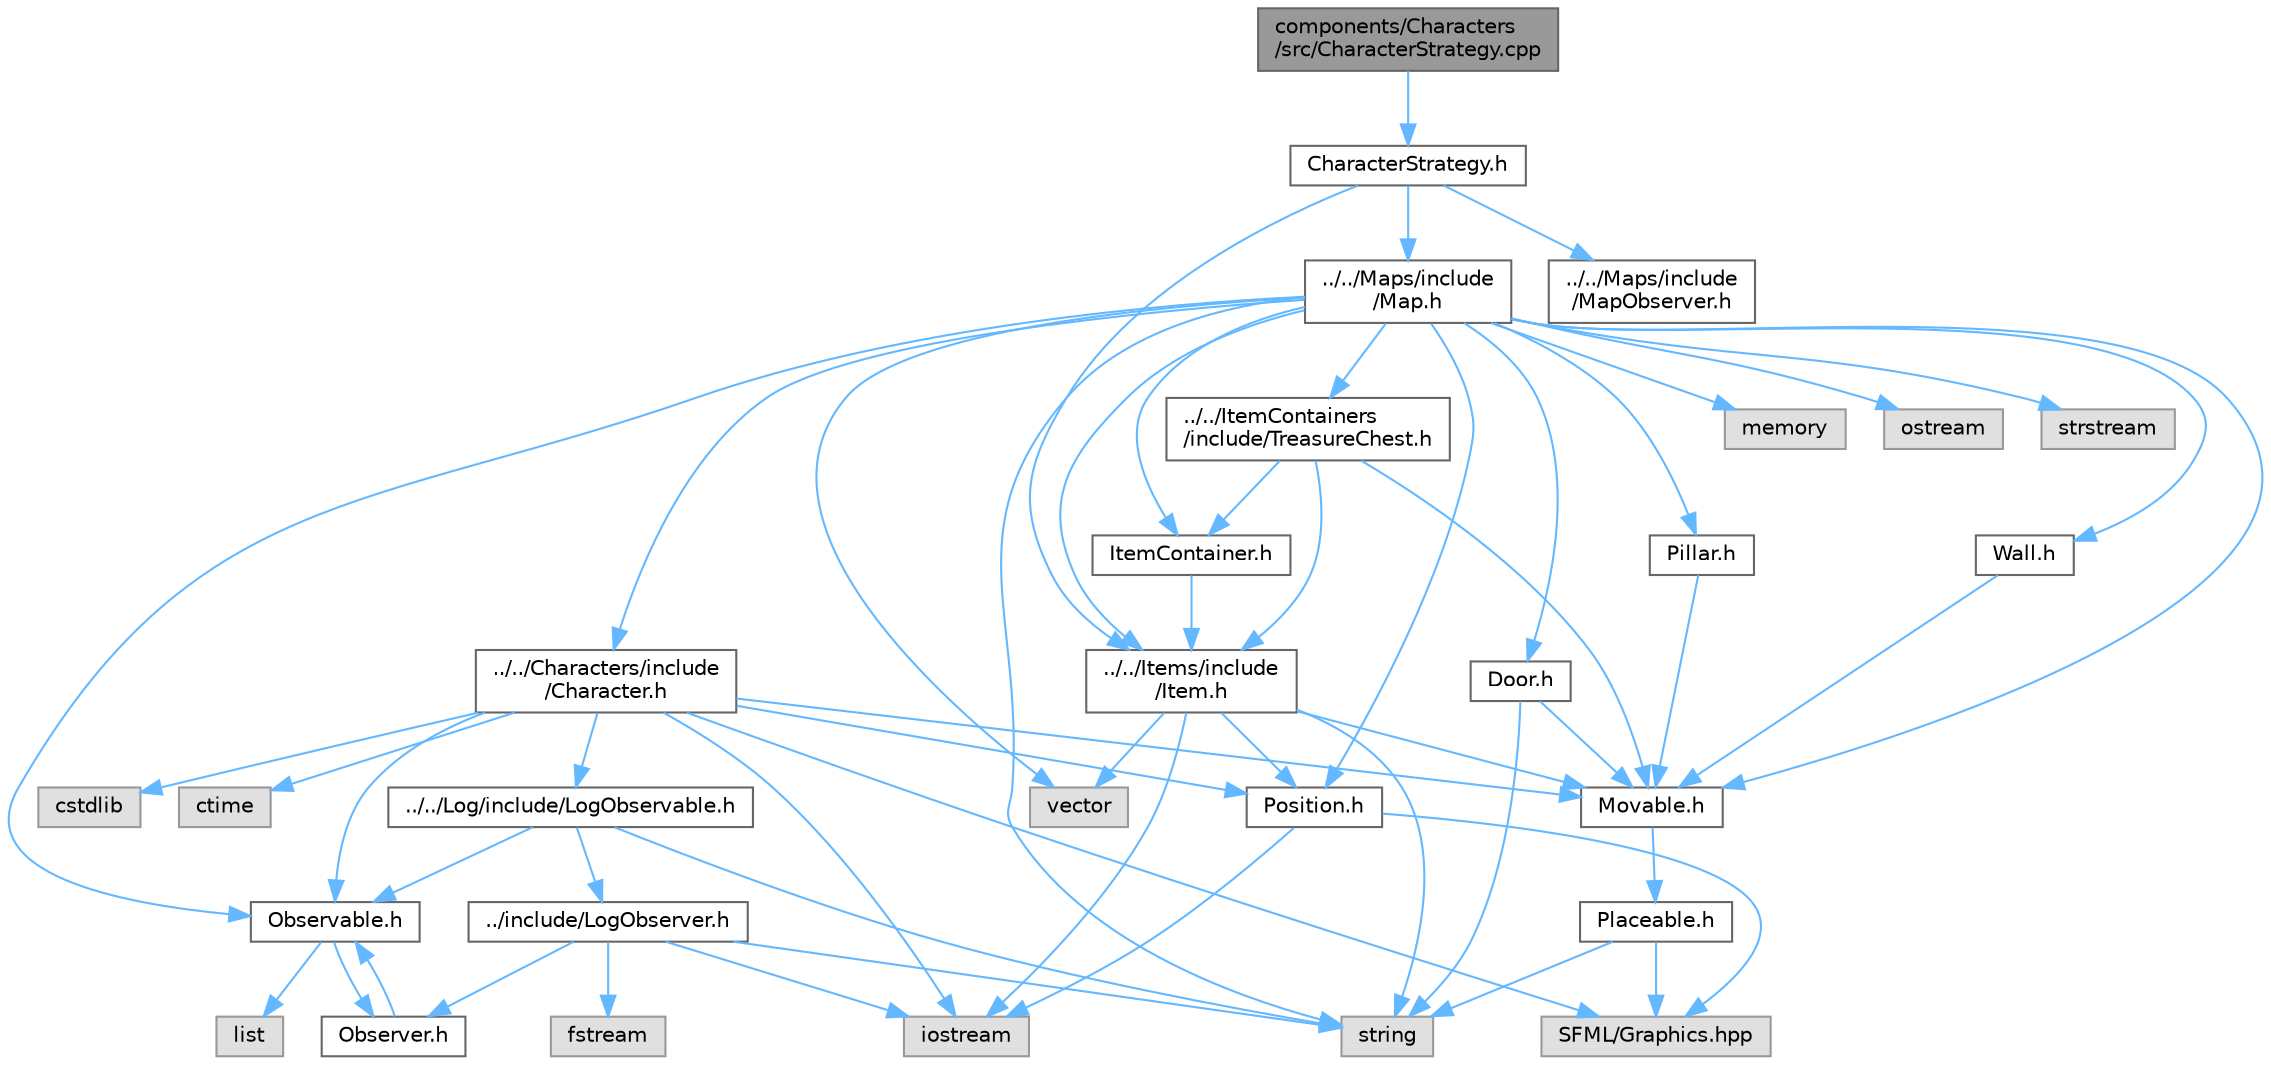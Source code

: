 digraph "components/Characters/src/CharacterStrategy.cpp"
{
 // LATEX_PDF_SIZE
  bgcolor="transparent";
  edge [fontname=Helvetica,fontsize=10,labelfontname=Helvetica,labelfontsize=10];
  node [fontname=Helvetica,fontsize=10,shape=box,height=0.2,width=0.4];
  Node1 [id="Node000001",label="components/Characters\l/src/CharacterStrategy.cpp",height=0.2,width=0.4,color="gray40", fillcolor="grey60", style="filled", fontcolor="black",tooltip=" "];
  Node1 -> Node2 [id="edge56_Node000001_Node000002",color="steelblue1",style="solid",tooltip=" "];
  Node2 [id="Node000002",label="CharacterStrategy.h",height=0.2,width=0.4,color="grey40", fillcolor="white", style="filled",URL="$_character_strategy_8h_source.html",tooltip=" "];
  Node2 -> Node3 [id="edge57_Node000002_Node000003",color="steelblue1",style="solid",tooltip=" "];
  Node3 [id="Node000003",label="../../Items/include\l/Item.h",height=0.2,width=0.4,color="grey40", fillcolor="white", style="filled",URL="$_item_8h.html",tooltip=" "];
  Node3 -> Node4 [id="edge58_Node000003_Node000004",color="steelblue1",style="solid",tooltip=" "];
  Node4 [id="Node000004",label="iostream",height=0.2,width=0.4,color="grey60", fillcolor="#E0E0E0", style="filled",tooltip=" "];
  Node3 -> Node5 [id="edge59_Node000003_Node000005",color="steelblue1",style="solid",tooltip=" "];
  Node5 [id="Node000005",label="string",height=0.2,width=0.4,color="grey60", fillcolor="#E0E0E0", style="filled",tooltip=" "];
  Node3 -> Node6 [id="edge60_Node000003_Node000006",color="steelblue1",style="solid",tooltip=" "];
  Node6 [id="Node000006",label="Movable.h",height=0.2,width=0.4,color="grey40", fillcolor="white", style="filled",URL="$_movable_8h_source.html",tooltip=" "];
  Node6 -> Node7 [id="edge61_Node000006_Node000007",color="steelblue1",style="solid",tooltip=" "];
  Node7 [id="Node000007",label="Placeable.h",height=0.2,width=0.4,color="grey40", fillcolor="white", style="filled",URL="$_placeable_8h_source.html",tooltip=" "];
  Node7 -> Node8 [id="edge62_Node000007_Node000008",color="steelblue1",style="solid",tooltip=" "];
  Node8 [id="Node000008",label="SFML/Graphics.hpp",height=0.2,width=0.4,color="grey60", fillcolor="#E0E0E0", style="filled",tooltip=" "];
  Node7 -> Node5 [id="edge63_Node000007_Node000005",color="steelblue1",style="solid",tooltip=" "];
  Node3 -> Node9 [id="edge64_Node000003_Node000009",color="steelblue1",style="solid",tooltip=" "];
  Node9 [id="Node000009",label="Position.h",height=0.2,width=0.4,color="grey40", fillcolor="white", style="filled",URL="$_position_8h_source.html",tooltip=" "];
  Node9 -> Node4 [id="edge65_Node000009_Node000004",color="steelblue1",style="solid",tooltip=" "];
  Node9 -> Node8 [id="edge66_Node000009_Node000008",color="steelblue1",style="solid",tooltip=" "];
  Node3 -> Node10 [id="edge67_Node000003_Node000010",color="steelblue1",style="solid",tooltip=" "];
  Node10 [id="Node000010",label="vector",height=0.2,width=0.4,color="grey60", fillcolor="#E0E0E0", style="filled",tooltip=" "];
  Node2 -> Node11 [id="edge68_Node000002_Node000011",color="steelblue1",style="solid",tooltip=" "];
  Node11 [id="Node000011",label="../../Maps/include\l/Map.h",height=0.2,width=0.4,color="grey40", fillcolor="white", style="filled",URL="$_map_8h.html",tooltip="This file contains the declaration of the Map class and related structures and aliases."];
  Node11 -> Node12 [id="edge69_Node000011_Node000012",color="steelblue1",style="solid",tooltip=" "];
  Node12 [id="Node000012",label="../../Characters/include\l/Character.h",height=0.2,width=0.4,color="grey40", fillcolor="white", style="filled",URL="$_character_8h.html",tooltip="this file contains the declaration of the character class and related structures aliases @detail"];
  Node12 -> Node6 [id="edge70_Node000012_Node000006",color="steelblue1",style="solid",tooltip=" "];
  Node12 -> Node9 [id="edge71_Node000012_Node000009",color="steelblue1",style="solid",tooltip=" "];
  Node12 -> Node13 [id="edge72_Node000012_Node000013",color="steelblue1",style="solid",tooltip=" "];
  Node13 [id="Node000013",label="../../Log/include/LogObservable.h",height=0.2,width=0.4,color="grey40", fillcolor="white", style="filled",URL="$_log_observable_8h.html",tooltip="This file contains the declaration of the LogObservable class."];
  Node13 -> Node14 [id="edge73_Node000013_Node000014",color="steelblue1",style="solid",tooltip=" "];
  Node14 [id="Node000014",label="Observable.h",height=0.2,width=0.4,color="grey40", fillcolor="white", style="filled",URL="$_observable_8h_source.html",tooltip=" "];
  Node14 -> Node15 [id="edge74_Node000014_Node000015",color="steelblue1",style="solid",tooltip=" "];
  Node15 [id="Node000015",label="Observer.h",height=0.2,width=0.4,color="grey40", fillcolor="white", style="filled",URL="$_observer_8h.html",tooltip=" "];
  Node15 -> Node14 [id="edge75_Node000015_Node000014",color="steelblue1",style="solid",tooltip=" "];
  Node14 -> Node16 [id="edge76_Node000014_Node000016",color="steelblue1",style="solid",tooltip=" "];
  Node16 [id="Node000016",label="list",height=0.2,width=0.4,color="grey60", fillcolor="#E0E0E0", style="filled",tooltip=" "];
  Node13 -> Node5 [id="edge77_Node000013_Node000005",color="steelblue1",style="solid",tooltip=" "];
  Node13 -> Node17 [id="edge78_Node000013_Node000017",color="steelblue1",style="solid",tooltip=" "];
  Node17 [id="Node000017",label="../include/LogObserver.h",height=0.2,width=0.4,color="grey40", fillcolor="white", style="filled",URL="$_log_observer_8h.html",tooltip="This file contains the declaration of the LogObserver class and the EnableModule struct."];
  Node17 -> Node15 [id="edge79_Node000017_Node000015",color="steelblue1",style="solid",tooltip=" "];
  Node17 -> Node5 [id="edge80_Node000017_Node000005",color="steelblue1",style="solid",tooltip=" "];
  Node17 -> Node4 [id="edge81_Node000017_Node000004",color="steelblue1",style="solid",tooltip=" "];
  Node17 -> Node18 [id="edge82_Node000017_Node000018",color="steelblue1",style="solid",tooltip=" "];
  Node18 [id="Node000018",label="fstream",height=0.2,width=0.4,color="grey60", fillcolor="#E0E0E0", style="filled",tooltip=" "];
  Node12 -> Node14 [id="edge83_Node000012_Node000014",color="steelblue1",style="solid",tooltip=" "];
  Node12 -> Node8 [id="edge84_Node000012_Node000008",color="steelblue1",style="solid",tooltip=" "];
  Node12 -> Node19 [id="edge85_Node000012_Node000019",color="steelblue1",style="solid",tooltip=" "];
  Node19 [id="Node000019",label="cstdlib",height=0.2,width=0.4,color="grey60", fillcolor="#E0E0E0", style="filled",tooltip=" "];
  Node12 -> Node20 [id="edge86_Node000012_Node000020",color="steelblue1",style="solid",tooltip=" "];
  Node20 [id="Node000020",label="ctime",height=0.2,width=0.4,color="grey60", fillcolor="#E0E0E0", style="filled",tooltip=" "];
  Node12 -> Node4 [id="edge87_Node000012_Node000004",color="steelblue1",style="solid",tooltip=" "];
  Node11 -> Node3 [id="edge88_Node000011_Node000003",color="steelblue1",style="solid",tooltip=" "];
  Node11 -> Node21 [id="edge89_Node000011_Node000021",color="steelblue1",style="solid",tooltip=" "];
  Node21 [id="Node000021",label="../../ItemContainers\l/include/TreasureChest.h",height=0.2,width=0.4,color="grey40", fillcolor="white", style="filled",URL="$_treasure_chest_8h_source.html",tooltip=" "];
  Node21 -> Node22 [id="edge90_Node000021_Node000022",color="steelblue1",style="solid",tooltip=" "];
  Node22 [id="Node000022",label="ItemContainer.h",height=0.2,width=0.4,color="grey40", fillcolor="white", style="filled",URL="$_item_container_8h_source.html",tooltip=" "];
  Node22 -> Node3 [id="edge91_Node000022_Node000003",color="steelblue1",style="solid",tooltip=" "];
  Node21 -> Node3 [id="edge92_Node000021_Node000003",color="steelblue1",style="solid",tooltip=" "];
  Node21 -> Node6 [id="edge93_Node000021_Node000006",color="steelblue1",style="solid",tooltip=" "];
  Node11 -> Node22 [id="edge94_Node000011_Node000022",color="steelblue1",style="solid",tooltip=" "];
  Node11 -> Node6 [id="edge95_Node000011_Node000006",color="steelblue1",style="solid",tooltip=" "];
  Node11 -> Node23 [id="edge96_Node000011_Node000023",color="steelblue1",style="solid",tooltip=" "];
  Node23 [id="Node000023",label="Door.h",height=0.2,width=0.4,color="grey40", fillcolor="white", style="filled",URL="$_door_8h_source.html",tooltip=" "];
  Node23 -> Node6 [id="edge97_Node000023_Node000006",color="steelblue1",style="solid",tooltip=" "];
  Node23 -> Node5 [id="edge98_Node000023_Node000005",color="steelblue1",style="solid",tooltip=" "];
  Node11 -> Node14 [id="edge99_Node000011_Node000014",color="steelblue1",style="solid",tooltip=" "];
  Node11 -> Node24 [id="edge100_Node000011_Node000024",color="steelblue1",style="solid",tooltip=" "];
  Node24 [id="Node000024",label="Pillar.h",height=0.2,width=0.4,color="grey40", fillcolor="white", style="filled",URL="$_pillar_8h_source.html",tooltip=" "];
  Node24 -> Node6 [id="edge101_Node000024_Node000006",color="steelblue1",style="solid",tooltip=" "];
  Node11 -> Node9 [id="edge102_Node000011_Node000009",color="steelblue1",style="solid",tooltip=" "];
  Node11 -> Node25 [id="edge103_Node000011_Node000025",color="steelblue1",style="solid",tooltip=" "];
  Node25 [id="Node000025",label="Wall.h",height=0.2,width=0.4,color="grey40", fillcolor="white", style="filled",URL="$_wall_8h_source.html",tooltip=" "];
  Node25 -> Node6 [id="edge104_Node000025_Node000006",color="steelblue1",style="solid",tooltip=" "];
  Node11 -> Node26 [id="edge105_Node000011_Node000026",color="steelblue1",style="solid",tooltip=" "];
  Node26 [id="Node000026",label="memory",height=0.2,width=0.4,color="grey60", fillcolor="#E0E0E0", style="filled",tooltip=" "];
  Node11 -> Node27 [id="edge106_Node000011_Node000027",color="steelblue1",style="solid",tooltip=" "];
  Node27 [id="Node000027",label="ostream",height=0.2,width=0.4,color="grey60", fillcolor="#E0E0E0", style="filled",tooltip=" "];
  Node11 -> Node5 [id="edge107_Node000011_Node000005",color="steelblue1",style="solid",tooltip=" "];
  Node11 -> Node28 [id="edge108_Node000011_Node000028",color="steelblue1",style="solid",tooltip=" "];
  Node28 [id="Node000028",label="strstream",height=0.2,width=0.4,color="grey60", fillcolor="#E0E0E0", style="filled",tooltip=" "];
  Node11 -> Node10 [id="edge109_Node000011_Node000010",color="steelblue1",style="solid",tooltip=" "];
  Node2 -> Node29 [id="edge110_Node000002_Node000029",color="steelblue1",style="solid",tooltip=" "];
  Node29 [id="Node000029",label="../../Maps/include\l/MapObserver.h",height=0.2,width=0.4,color="grey40", fillcolor="white", style="filled",URL="$_map_observer_8h_source.html",tooltip=" "];
}
